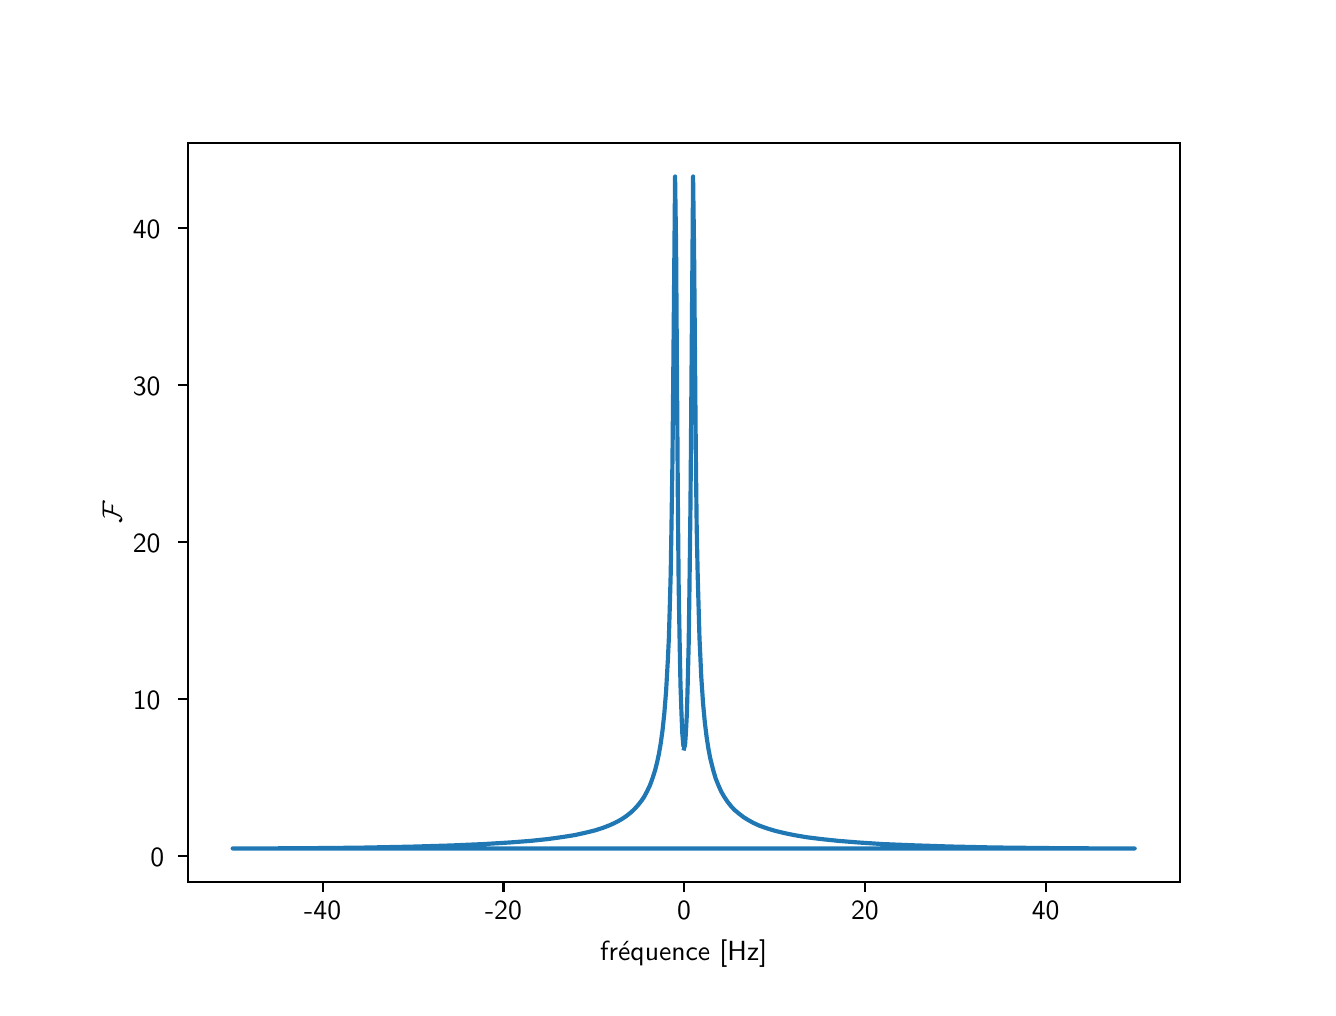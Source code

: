 \begingroup%
\makeatletter%
\begin{pgfpicture}%
\pgfpathrectangle{\pgfpointorigin}{\pgfqpoint{6.4in}{4.8in}}%
\pgfusepath{use as bounding box, clip}%
\begin{pgfscope}%
\pgfsetbuttcap%
\pgfsetmiterjoin%
\pgfsetlinewidth{0.0pt}%
\definecolor{currentstroke}{rgb}{0.0,0.0,0.0}%
\pgfsetstrokecolor{currentstroke}%
\pgfsetstrokeopacity{0.0}%
\pgfsetdash{}{0pt}%
\pgfpathmoveto{\pgfqpoint{0.0in}{0.0in}}%
\pgfpathlineto{\pgfqpoint{6.4in}{0.0in}}%
\pgfpathlineto{\pgfqpoint{6.4in}{4.8in}}%
\pgfpathlineto{\pgfqpoint{0.0in}{4.8in}}%
\pgfpathclose%
\pgfusepath{}%
\end{pgfscope}%
\begin{pgfscope}%
\pgfsetbuttcap%
\pgfsetmiterjoin%
\pgfsetlinewidth{0.0pt}%
\definecolor{currentstroke}{rgb}{0.0,0.0,0.0}%
\pgfsetstrokecolor{currentstroke}%
\pgfsetstrokeopacity{0.0}%
\pgfsetdash{}{0pt}%
\pgfpathmoveto{\pgfqpoint{0.8in}{0.528in}}%
\pgfpathlineto{\pgfqpoint{5.76in}{0.528in}}%
\pgfpathlineto{\pgfqpoint{5.76in}{4.224in}}%
\pgfpathlineto{\pgfqpoint{0.8in}{4.224in}}%
\pgfpathclose%
\pgfusepath{}%
\end{pgfscope}%
\begin{pgfscope}%
\pgfsetbuttcap%
\pgfsetroundjoin%
\definecolor{currentfill}{rgb}{0.0,0.0,0.0}%
\pgfsetfillcolor{currentfill}%
\pgfsetlinewidth{0.803pt}%
\definecolor{currentstroke}{rgb}{0.0,0.0,0.0}%
\pgfsetstrokecolor{currentstroke}%
\pgfsetdash{}{0pt}%
\pgfsys@defobject{currentmarker}{\pgfqpoint{0.0in}{-0.049in}}{\pgfqpoint{0.0in}{0.0in}}{%
\pgfpathmoveto{\pgfqpoint{0.0in}{0.0in}}%
\pgfpathlineto{\pgfqpoint{0.0in}{-0.049in}}%
\pgfusepath{stroke,fill}%
}%
\begin{pgfscope}%
\pgfsys@transformshift{1.475in}{0.528in}%
\pgfsys@useobject{currentmarker}{}%
\end{pgfscope}%
\end{pgfscope}%
\begin{pgfscope}%
\pgftext[x=1.475in,y=0.431in,,top]{\sffamily\fontsize{10.0}{12.0}\selectfont −40}%
\end{pgfscope}%
\begin{pgfscope}%
\pgfsetbuttcap%
\pgfsetroundjoin%
\definecolor{currentfill}{rgb}{0.0,0.0,0.0}%
\pgfsetfillcolor{currentfill}%
\pgfsetlinewidth{0.803pt}%
\definecolor{currentstroke}{rgb}{0.0,0.0,0.0}%
\pgfsetstrokecolor{currentstroke}%
\pgfsetdash{}{0pt}%
\pgfsys@defobject{currentmarker}{\pgfqpoint{0.0in}{-0.049in}}{\pgfqpoint{0.0in}{0.0in}}{%
\pgfpathmoveto{\pgfqpoint{0.0in}{0.0in}}%
\pgfpathlineto{\pgfqpoint{0.0in}{-0.049in}}%
\pgfusepath{stroke,fill}%
}%
\begin{pgfscope}%
\pgfsys@transformshift{2.379in}{0.528in}%
\pgfsys@useobject{currentmarker}{}%
\end{pgfscope}%
\end{pgfscope}%
\begin{pgfscope}%
\pgftext[x=2.379in,y=0.431in,,top]{\sffamily\fontsize{10.0}{12.0}\selectfont −20}%
\end{pgfscope}%
\begin{pgfscope}%
\pgfsetbuttcap%
\pgfsetroundjoin%
\definecolor{currentfill}{rgb}{0.0,0.0,0.0}%
\pgfsetfillcolor{currentfill}%
\pgfsetlinewidth{0.803pt}%
\definecolor{currentstroke}{rgb}{0.0,0.0,0.0}%
\pgfsetstrokecolor{currentstroke}%
\pgfsetdash{}{0pt}%
\pgfsys@defobject{currentmarker}{\pgfqpoint{0.0in}{-0.049in}}{\pgfqpoint{0.0in}{0.0in}}{%
\pgfpathmoveto{\pgfqpoint{0.0in}{0.0in}}%
\pgfpathlineto{\pgfqpoint{0.0in}{-0.049in}}%
\pgfusepath{stroke,fill}%
}%
\begin{pgfscope}%
\pgfsys@transformshift{3.282in}{0.528in}%
\pgfsys@useobject{currentmarker}{}%
\end{pgfscope}%
\end{pgfscope}%
\begin{pgfscope}%
\pgftext[x=3.282in,y=0.431in,,top]{\sffamily\fontsize{10.0}{12.0}\selectfont 0}%
\end{pgfscope}%
\begin{pgfscope}%
\pgfsetbuttcap%
\pgfsetroundjoin%
\definecolor{currentfill}{rgb}{0.0,0.0,0.0}%
\pgfsetfillcolor{currentfill}%
\pgfsetlinewidth{0.803pt}%
\definecolor{currentstroke}{rgb}{0.0,0.0,0.0}%
\pgfsetstrokecolor{currentstroke}%
\pgfsetdash{}{0pt}%
\pgfsys@defobject{currentmarker}{\pgfqpoint{0.0in}{-0.049in}}{\pgfqpoint{0.0in}{0.0in}}{%
\pgfpathmoveto{\pgfqpoint{0.0in}{0.0in}}%
\pgfpathlineto{\pgfqpoint{0.0in}{-0.049in}}%
\pgfusepath{stroke,fill}%
}%
\begin{pgfscope}%
\pgfsys@transformshift{4.186in}{0.528in}%
\pgfsys@useobject{currentmarker}{}%
\end{pgfscope}%
\end{pgfscope}%
\begin{pgfscope}%
\pgftext[x=4.186in,y=0.431in,,top]{\sffamily\fontsize{10.0}{12.0}\selectfont 20}%
\end{pgfscope}%
\begin{pgfscope}%
\pgfsetbuttcap%
\pgfsetroundjoin%
\definecolor{currentfill}{rgb}{0.0,0.0,0.0}%
\pgfsetfillcolor{currentfill}%
\pgfsetlinewidth{0.803pt}%
\definecolor{currentstroke}{rgb}{0.0,0.0,0.0}%
\pgfsetstrokecolor{currentstroke}%
\pgfsetdash{}{0pt}%
\pgfsys@defobject{currentmarker}{\pgfqpoint{0.0in}{-0.049in}}{\pgfqpoint{0.0in}{0.0in}}{%
\pgfpathmoveto{\pgfqpoint{0.0in}{0.0in}}%
\pgfpathlineto{\pgfqpoint{0.0in}{-0.049in}}%
\pgfusepath{stroke,fill}%
}%
\begin{pgfscope}%
\pgfsys@transformshift{5.09in}{0.528in}%
\pgfsys@useobject{currentmarker}{}%
\end{pgfscope}%
\end{pgfscope}%
\begin{pgfscope}%
\pgftext[x=5.09in,y=0.431in,,top]{\sffamily\fontsize{10.0}{12.0}\selectfont 40}%
\end{pgfscope}%
\begin{pgfscope}%
\pgftext[x=3.28in,y=0.241in,,top]{\sffamily\fontsize{10.0}{12.0}\selectfont fréquence [Hz]}%
\end{pgfscope}%
\begin{pgfscope}%
\pgfsetbuttcap%
\pgfsetroundjoin%
\definecolor{currentfill}{rgb}{0.0,0.0,0.0}%
\pgfsetfillcolor{currentfill}%
\pgfsetlinewidth{0.803pt}%
\definecolor{currentstroke}{rgb}{0.0,0.0,0.0}%
\pgfsetstrokecolor{currentstroke}%
\pgfsetdash{}{0pt}%
\pgfsys@defobject{currentmarker}{\pgfqpoint{-0.049in}{0.0in}}{\pgfqpoint{0.0in}{0.0in}}{%
\pgfpathmoveto{\pgfqpoint{0.0in}{0.0in}}%
\pgfpathlineto{\pgfqpoint{-0.049in}{0.0in}}%
\pgfusepath{stroke,fill}%
}%
\begin{pgfscope}%
\pgfsys@transformshift{0.8in}{0.657in}%
\pgfsys@useobject{currentmarker}{}%
\end{pgfscope}%
\end{pgfscope}%
\begin{pgfscope}%
\pgftext[x=0.614in,y=0.604in,left,base]{\sffamily\fontsize{10.0}{12.0}\selectfont 0}%
\end{pgfscope}%
\begin{pgfscope}%
\pgfsetbuttcap%
\pgfsetroundjoin%
\definecolor{currentfill}{rgb}{0.0,0.0,0.0}%
\pgfsetfillcolor{currentfill}%
\pgfsetlinewidth{0.803pt}%
\definecolor{currentstroke}{rgb}{0.0,0.0,0.0}%
\pgfsetstrokecolor{currentstroke}%
\pgfsetdash{}{0pt}%
\pgfsys@defobject{currentmarker}{\pgfqpoint{-0.049in}{0.0in}}{\pgfqpoint{0.0in}{0.0in}}{%
\pgfpathmoveto{\pgfqpoint{0.0in}{0.0in}}%
\pgfpathlineto{\pgfqpoint{-0.049in}{0.0in}}%
\pgfusepath{stroke,fill}%
}%
\begin{pgfscope}%
\pgfsys@transformshift{0.8in}{1.442in}%
\pgfsys@useobject{currentmarker}{}%
\end{pgfscope}%
\end{pgfscope}%
\begin{pgfscope}%
\pgftext[x=0.526in,y=1.389in,left,base]{\sffamily\fontsize{10.0}{12.0}\selectfont 10}%
\end{pgfscope}%
\begin{pgfscope}%
\pgfsetbuttcap%
\pgfsetroundjoin%
\definecolor{currentfill}{rgb}{0.0,0.0,0.0}%
\pgfsetfillcolor{currentfill}%
\pgfsetlinewidth{0.803pt}%
\definecolor{currentstroke}{rgb}{0.0,0.0,0.0}%
\pgfsetstrokecolor{currentstroke}%
\pgfsetdash{}{0pt}%
\pgfsys@defobject{currentmarker}{\pgfqpoint{-0.049in}{0.0in}}{\pgfqpoint{0.0in}{0.0in}}{%
\pgfpathmoveto{\pgfqpoint{0.0in}{0.0in}}%
\pgfpathlineto{\pgfqpoint{-0.049in}{0.0in}}%
\pgfusepath{stroke,fill}%
}%
\begin{pgfscope}%
\pgfsys@transformshift{0.8in}{2.228in}%
\pgfsys@useobject{currentmarker}{}%
\end{pgfscope}%
\end{pgfscope}%
\begin{pgfscope}%
\pgftext[x=0.526in,y=2.175in,left,base]{\sffamily\fontsize{10.0}{12.0}\selectfont 20}%
\end{pgfscope}%
\begin{pgfscope}%
\pgfsetbuttcap%
\pgfsetroundjoin%
\definecolor{currentfill}{rgb}{0.0,0.0,0.0}%
\pgfsetfillcolor{currentfill}%
\pgfsetlinewidth{0.803pt}%
\definecolor{currentstroke}{rgb}{0.0,0.0,0.0}%
\pgfsetstrokecolor{currentstroke}%
\pgfsetdash{}{0pt}%
\pgfsys@defobject{currentmarker}{\pgfqpoint{-0.049in}{0.0in}}{\pgfqpoint{0.0in}{0.0in}}{%
\pgfpathmoveto{\pgfqpoint{0.0in}{0.0in}}%
\pgfpathlineto{\pgfqpoint{-0.049in}{0.0in}}%
\pgfusepath{stroke,fill}%
}%
\begin{pgfscope}%
\pgfsys@transformshift{0.8in}{3.013in}%
\pgfsys@useobject{currentmarker}{}%
\end{pgfscope}%
\end{pgfscope}%
\begin{pgfscope}%
\pgftext[x=0.526in,y=2.96in,left,base]{\sffamily\fontsize{10.0}{12.0}\selectfont 30}%
\end{pgfscope}%
\begin{pgfscope}%
\pgfsetbuttcap%
\pgfsetroundjoin%
\definecolor{currentfill}{rgb}{0.0,0.0,0.0}%
\pgfsetfillcolor{currentfill}%
\pgfsetlinewidth{0.803pt}%
\definecolor{currentstroke}{rgb}{0.0,0.0,0.0}%
\pgfsetstrokecolor{currentstroke}%
\pgfsetdash{}{0pt}%
\pgfsys@defobject{currentmarker}{\pgfqpoint{-0.049in}{0.0in}}{\pgfqpoint{0.0in}{0.0in}}{%
\pgfpathmoveto{\pgfqpoint{0.0in}{0.0in}}%
\pgfpathlineto{\pgfqpoint{-0.049in}{0.0in}}%
\pgfusepath{stroke,fill}%
}%
\begin{pgfscope}%
\pgfsys@transformshift{0.8in}{3.798in}%
\pgfsys@useobject{currentmarker}{}%
\end{pgfscope}%
\end{pgfscope}%
\begin{pgfscope}%
\pgftext[x=0.526in,y=3.746in,left,base]{\sffamily\fontsize{10.0}{12.0}\selectfont 40}%
\end{pgfscope}%
\begin{pgfscope}%
\pgftext[x=0.47in,y=2.376in,,bottom,rotate=90.0]{\sffamily\fontsize{10.0}{12.0}\selectfont \(\displaystyle \mathcal{F}\)}%
\end{pgfscope}%
\begin{pgfscope}%
\pgfpathrectangle{\pgfqpoint{0.8in}{0.528in}}{\pgfqpoint{4.96in}{3.696in}} %
\pgfusepath{clip}%
\pgfsetrectcap%
\pgfsetroundjoin%
\pgfsetlinewidth{1.506pt}%
\definecolor{currentstroke}{rgb}{0.122,0.467,0.706}%
\pgfsetstrokecolor{currentstroke}%
\pgfsetdash{}{0pt}%
\pgfpathmoveto{\pgfqpoint{3.282in}{1.196in}}%
\pgfpathlineto{\pgfqpoint{3.287in}{1.215in}}%
\pgfpathlineto{\pgfqpoint{3.291in}{1.273in}}%
\pgfpathlineto{\pgfqpoint{3.296in}{1.371in}}%
\pgfpathlineto{\pgfqpoint{3.3in}{1.515in}}%
\pgfpathlineto{\pgfqpoint{3.305in}{1.718in}}%
\pgfpathlineto{\pgfqpoint{3.309in}{2.004in}}%
\pgfpathlineto{\pgfqpoint{3.314in}{2.417in}}%
\pgfpathlineto{\pgfqpoint{3.327in}{4.056in}}%
\pgfpathlineto{\pgfqpoint{3.332in}{3.688in}}%
\pgfpathlineto{\pgfqpoint{3.341in}{2.641in}}%
\pgfpathlineto{\pgfqpoint{3.345in}{2.306in}}%
\pgfpathlineto{\pgfqpoint{3.35in}{2.065in}}%
\pgfpathlineto{\pgfqpoint{3.359in}{1.749in}}%
\pgfpathlineto{\pgfqpoint{3.368in}{1.553in}}%
\pgfpathlineto{\pgfqpoint{3.377in}{1.42in}}%
\pgfpathlineto{\pgfqpoint{3.386in}{1.324in}}%
\pgfpathlineto{\pgfqpoint{3.395in}{1.251in}}%
\pgfpathlineto{\pgfqpoint{3.404in}{1.193in}}%
\pgfpathlineto{\pgfqpoint{3.413in}{1.146in}}%
\pgfpathlineto{\pgfqpoint{3.427in}{1.09in}}%
\pgfpathlineto{\pgfqpoint{3.44in}{1.046in}}%
\pgfpathlineto{\pgfqpoint{3.454in}{1.011in}}%
\pgfpathlineto{\pgfqpoint{3.467in}{0.982in}}%
\pgfpathlineto{\pgfqpoint{3.481in}{0.957in}}%
\pgfpathlineto{\pgfqpoint{3.499in}{0.93in}}%
\pgfpathlineto{\pgfqpoint{3.517in}{0.907in}}%
\pgfpathlineto{\pgfqpoint{3.535in}{0.888in}}%
\pgfpathlineto{\pgfqpoint{3.558in}{0.869in}}%
\pgfpathlineto{\pgfqpoint{3.58in}{0.852in}}%
\pgfpathlineto{\pgfqpoint{3.603in}{0.838in}}%
\pgfpathlineto{\pgfqpoint{3.63in}{0.823in}}%
\pgfpathlineto{\pgfqpoint{3.661in}{0.809in}}%
\pgfpathlineto{\pgfqpoint{3.698in}{0.796in}}%
\pgfpathlineto{\pgfqpoint{3.738in}{0.784in}}%
\pgfpathlineto{\pgfqpoint{3.783in}{0.773in}}%
\pgfpathlineto{\pgfqpoint{3.837in}{0.762in}}%
\pgfpathlineto{\pgfqpoint{3.896in}{0.752in}}%
\pgfpathlineto{\pgfqpoint{3.968in}{0.743in}}%
\pgfpathlineto{\pgfqpoint{4.054in}{0.734in}}%
\pgfpathlineto{\pgfqpoint{4.153in}{0.726in}}%
\pgfpathlineto{\pgfqpoint{4.275in}{0.718in}}%
\pgfpathlineto{\pgfqpoint{4.424in}{0.712in}}%
\pgfpathlineto{\pgfqpoint{4.605in}{0.706in}}%
\pgfpathlineto{\pgfqpoint{4.826in}{0.701in}}%
\pgfpathlineto{\pgfqpoint{5.097in}{0.698in}}%
\pgfpathlineto{\pgfqpoint{5.413in}{0.696in}}%
\pgfpathlineto{\pgfqpoint{5.535in}{0.696in}}%
\pgfpathlineto{\pgfqpoint{1.025in}{0.696in}}%
\pgfpathlineto{\pgfqpoint{1.359in}{0.697in}}%
\pgfpathlineto{\pgfqpoint{1.662in}{0.7in}}%
\pgfpathlineto{\pgfqpoint{1.915in}{0.705in}}%
\pgfpathlineto{\pgfqpoint{2.118in}{0.711in}}%
\pgfpathlineto{\pgfqpoint{2.28in}{0.718in}}%
\pgfpathlineto{\pgfqpoint{2.411in}{0.726in}}%
\pgfpathlineto{\pgfqpoint{2.515in}{0.734in}}%
\pgfpathlineto{\pgfqpoint{2.601in}{0.743in}}%
\pgfpathlineto{\pgfqpoint{2.673in}{0.753in}}%
\pgfpathlineto{\pgfqpoint{2.736in}{0.763in}}%
\pgfpathlineto{\pgfqpoint{2.79in}{0.775in}}%
\pgfpathlineto{\pgfqpoint{2.835in}{0.786in}}%
\pgfpathlineto{\pgfqpoint{2.876in}{0.799in}}%
\pgfpathlineto{\pgfqpoint{2.912in}{0.813in}}%
\pgfpathlineto{\pgfqpoint{2.944in}{0.828in}}%
\pgfpathlineto{\pgfqpoint{2.971in}{0.843in}}%
\pgfpathlineto{\pgfqpoint{2.993in}{0.858in}}%
\pgfpathlineto{\pgfqpoint{3.016in}{0.876in}}%
\pgfpathlineto{\pgfqpoint{3.034in}{0.893in}}%
\pgfpathlineto{\pgfqpoint{3.052in}{0.913in}}%
\pgfpathlineto{\pgfqpoint{3.07in}{0.936in}}%
\pgfpathlineto{\pgfqpoint{3.084in}{0.957in}}%
\pgfpathlineto{\pgfqpoint{3.097in}{0.982in}}%
\pgfpathlineto{\pgfqpoint{3.111in}{1.011in}}%
\pgfpathlineto{\pgfqpoint{3.124in}{1.046in}}%
\pgfpathlineto{\pgfqpoint{3.138in}{1.09in}}%
\pgfpathlineto{\pgfqpoint{3.147in}{1.126in}}%
\pgfpathlineto{\pgfqpoint{3.156in}{1.168in}}%
\pgfpathlineto{\pgfqpoint{3.165in}{1.22in}}%
\pgfpathlineto{\pgfqpoint{3.174in}{1.285in}}%
\pgfpathlineto{\pgfqpoint{3.183in}{1.369in}}%
\pgfpathlineto{\pgfqpoint{3.192in}{1.481in}}%
\pgfpathlineto{\pgfqpoint{3.201in}{1.641in}}%
\pgfpathlineto{\pgfqpoint{3.206in}{1.749in}}%
\pgfpathlineto{\pgfqpoint{3.21in}{1.886in}}%
\pgfpathlineto{\pgfqpoint{3.215in}{2.065in}}%
\pgfpathlineto{\pgfqpoint{3.219in}{2.306in}}%
\pgfpathlineto{\pgfqpoint{3.224in}{2.641in}}%
\pgfpathlineto{\pgfqpoint{3.237in}{4.056in}}%
\pgfpathlineto{\pgfqpoint{3.242in}{3.712in}}%
\pgfpathlineto{\pgfqpoint{3.251in}{2.417in}}%
\pgfpathlineto{\pgfqpoint{3.255in}{2.004in}}%
\pgfpathlineto{\pgfqpoint{3.26in}{1.718in}}%
\pgfpathlineto{\pgfqpoint{3.264in}{1.515in}}%
\pgfpathlineto{\pgfqpoint{3.269in}{1.371in}}%
\pgfpathlineto{\pgfqpoint{3.273in}{1.273in}}%
\pgfpathlineto{\pgfqpoint{3.278in}{1.215in}}%
\pgfpathlineto{\pgfqpoint{3.278in}{1.215in}}%
\pgfusepath{stroke}%
\end{pgfscope}%
\begin{pgfscope}%
\pgfsetrectcap%
\pgfsetmiterjoin%
\pgfsetlinewidth{0.803pt}%
\definecolor{currentstroke}{rgb}{0.0,0.0,0.0}%
\pgfsetstrokecolor{currentstroke}%
\pgfsetdash{}{0pt}%
\pgfpathmoveto{\pgfqpoint{0.8in}{0.528in}}%
\pgfpathlineto{\pgfqpoint{0.8in}{4.224in}}%
\pgfusepath{stroke}%
\end{pgfscope}%
\begin{pgfscope}%
\pgfsetrectcap%
\pgfsetmiterjoin%
\pgfsetlinewidth{0.803pt}%
\definecolor{currentstroke}{rgb}{0.0,0.0,0.0}%
\pgfsetstrokecolor{currentstroke}%
\pgfsetdash{}{0pt}%
\pgfpathmoveto{\pgfqpoint{5.76in}{0.528in}}%
\pgfpathlineto{\pgfqpoint{5.76in}{4.224in}}%
\pgfusepath{stroke}%
\end{pgfscope}%
\begin{pgfscope}%
\pgfsetrectcap%
\pgfsetmiterjoin%
\pgfsetlinewidth{0.803pt}%
\definecolor{currentstroke}{rgb}{0.0,0.0,0.0}%
\pgfsetstrokecolor{currentstroke}%
\pgfsetdash{}{0pt}%
\pgfpathmoveto{\pgfqpoint{0.8in}{0.528in}}%
\pgfpathlineto{\pgfqpoint{5.76in}{0.528in}}%
\pgfusepath{stroke}%
\end{pgfscope}%
\begin{pgfscope}%
\pgfsetrectcap%
\pgfsetmiterjoin%
\pgfsetlinewidth{0.803pt}%
\definecolor{currentstroke}{rgb}{0.0,0.0,0.0}%
\pgfsetstrokecolor{currentstroke}%
\pgfsetdash{}{0pt}%
\pgfpathmoveto{\pgfqpoint{0.8in}{4.224in}}%
\pgfpathlineto{\pgfqpoint{5.76in}{4.224in}}%
\pgfusepath{stroke}%
\end{pgfscope}%
\end{pgfpicture}%
\makeatother%
\endgroup%
